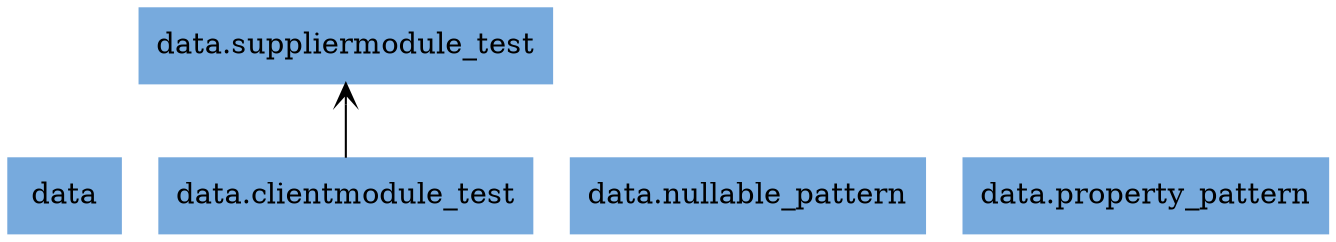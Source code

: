 digraph "packages_colorized" {
rankdir=BT
charset="utf-8"
"data" [color="#77AADD", label=<data>, shape="box", style="filled"];
"data.clientmodule_test" [color="#77AADD", label=<data.clientmodule_test>, shape="box", style="filled"];
"data.nullable_pattern" [color="#77AADD", label=<data.nullable_pattern>, shape="box", style="filled"];
"data.property_pattern" [color="#77AADD", label=<data.property_pattern>, shape="box", style="filled"];
"data.suppliermodule_test" [color="#77AADD", label=<data.suppliermodule_test>, shape="box", style="filled"];
"data.clientmodule_test" -> "data.suppliermodule_test" [arrowhead="open", arrowtail="none"];
}
